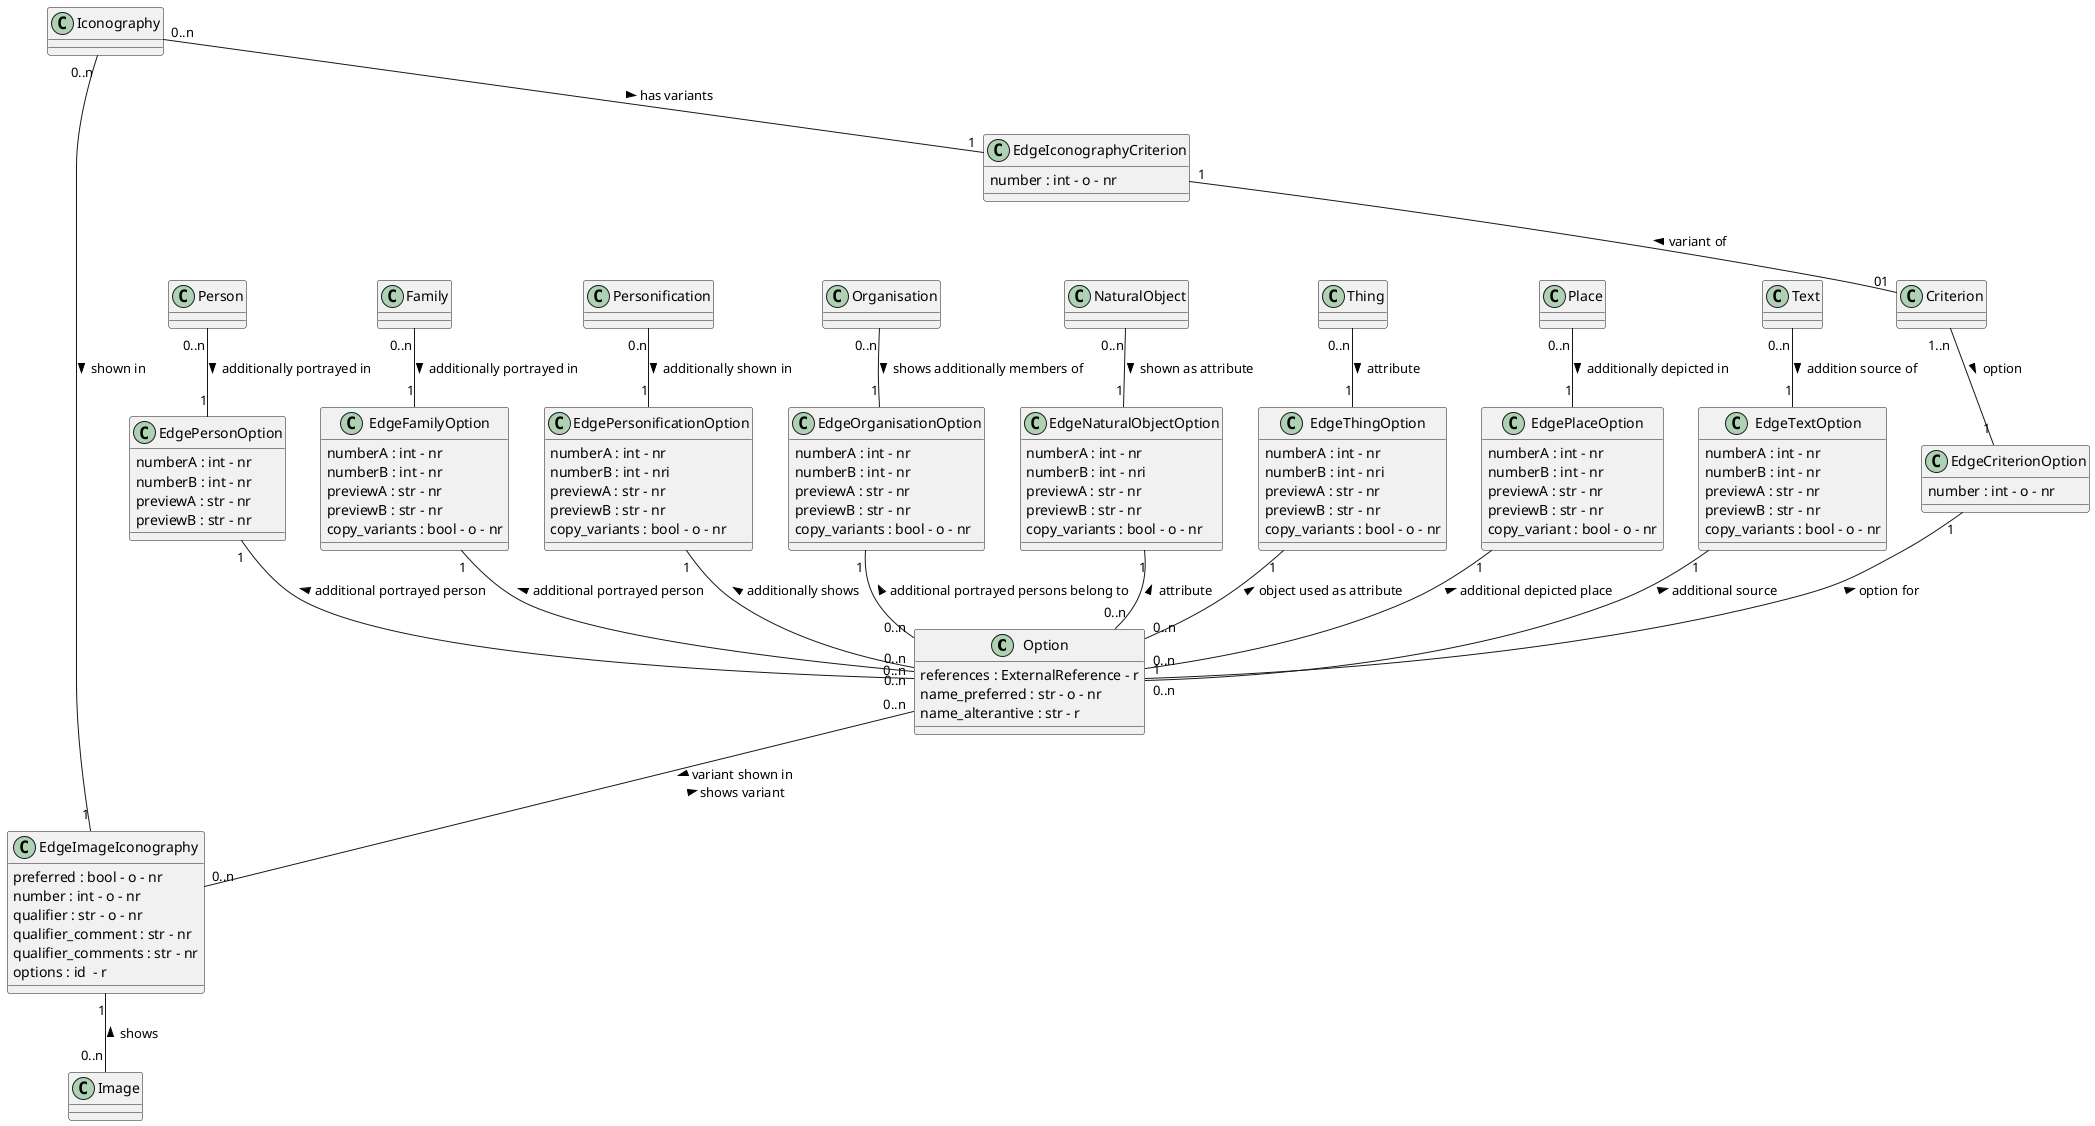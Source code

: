 @startuml Option

class Option 
Option : references : ExternalReference - r
Option : name_preferred : str - o - nr
Option : name_alterantive : str - r

class Person

class Iconography

class Criterion

class Image

class EdgeIconographyCriterion
EdgeIconographyCriterion : number : int - o - nr 

class EdgeCriterionOption
EdgeCriterionOption : number : int - o - nr

class EdgePersonOption
EdgePersonOption : numberA : int - nr
EdgePersonOption : numberB : int - nr
EdgePersonOption : previewA : str - nr
EdgePersonOption : previewB : str - nr

class EdgeFamilyOption
EdgeFamilyOption : numberA : int - nr
EdgeFamilyOption : numberB : int - nr
EdgeFamilyOption : previewA : str - nr
EdgeFamilyOption : previewB : str - nr
EdgeFamilyOption : copy_variants : bool - o - nr

class EdgePersonificationOption
EdgePersonificationOption : numberA : int - nr
EdgePersonificationOption : numberB : int - nri
EdgePersonificationOption : previewA : str - nr
EdgePersonificationOption : previewB : str - nr
EdgePersonificationOption : copy_variants : bool - o - nr

class EdgeOrganisationOption
EdgeOrganisationOption : numberA : int - nr
EdgeOrganisationOption : numberB : int - nr
EdgeOrganisationOption : previewA : str - nr
EdgeOrganisationOption : previewB : str - nr
EdgeOrganisationOption : copy_variants : bool - o - nr



class EdgeImageIconography
EdgeImageIconography : preferred : bool - o - nr
EdgeImageIconography : number : int - o - nr
EdgeImageIconography : qualifier : str - o - nr
EdgeImageIconography : qualifier_comment : str - nr
EdgeImageIconography : qualifier_comments : str - nr
EdgeImageIconography : options : id  - r

class EdgeNaturalObjectOption
EdgeNaturalObjectOption : numberA : int - nr
EdgeNaturalObjectOption : numberB : int - nri
EdgeNaturalObjectOption : previewA : str - nr
EdgeNaturalObjectOption : previewB : str - nr
EdgeNaturalObjectOption : copy_variants : bool - o - nr

class EdgeThingOption
EdgeThingOption : numberA : int - nr
EdgeThingOption : numberB : int - nri
EdgeThingOption : previewA : str - nr
EdgeThingOption : previewB : str - nr
EdgeThingOption : copy_variants : bool - o - nr

class EdgePlaceOption
EdgePlaceOption : numberA : int - nr
EdgePlaceOption : numberB : int - nr
EdgePlaceOption : previewA : str - nr
EdgePlaceOption : previewB : str - nr
EdgePlaceOption : copy_variant : bool - o - nr

class EdgeTextOption
EdgeTextOption : numberA : int - nr
EdgeTextOption : numberB : int - nr
EdgeTextOption : previewA : str - nr
EdgeTextOption : previewB : str - nr
EdgeTextOption : copy_variants : bool - o - nr



Iconography "0..n" -- "1" EdgeIconographyCriterion : has variants >
EdgeIconographyCriterion "1" -- "01" Criterion : variant of <

Criterion "1..n" -- "1" EdgeCriterionOption : option >
EdgeCriterionOption "1" -- "1" Option : < option for

Person "0..n" -- "1" EdgePersonOption : additionally portrayed in >
EdgePersonOption "1" -- "0..n" Option : additional portrayed person <

Family "0..n" -- "1" EdgeFamilyOption : additionally portrayed in >
EdgeFamilyOption "1" -- "0..n" Option : additional portrayed person <

Personification "0.n" -- "1" EdgePersonificationOption : additionally shown in >
EdgePersonificationOption "1" -- "0..n" Option : additionally shows <

Organisation "0..n" -- "1" EdgeOrganisationOption : shows additionally members of >
EdgeOrganisationOption "1" -- "0..n" Option : additional portrayed persons belong to <

NaturalObject "0..n" -- "1" EdgeNaturalObjectOption : shown as attribute >
EdgeNaturalObjectOption "1" -- "0..n" Option : attribute <

Thing "0..n" -- "1" EdgeThingOption : attribute >
EdgeThingOption "1" -- "0..n" Option : object used as attribute <

Place "0..n" -- "1" EdgePlaceOption : additionally depicted in >
EdgePlaceOption "1" -- "0..n" Option : additional depicted place <

Text "0..n" -- "1" EdgeTextOption : addition source of >
EdgeTextOption "1" -- "0..n" Option : additional source <

Iconography "0..n" ---- "1" EdgeImageIconography: shown in >

Option "0..n" -- "0..n" EdgeImageIconography : > variant shown in \n shows variant <
EdgeImageIconography "1" -- "0..n" Image : shows  <
@enduml